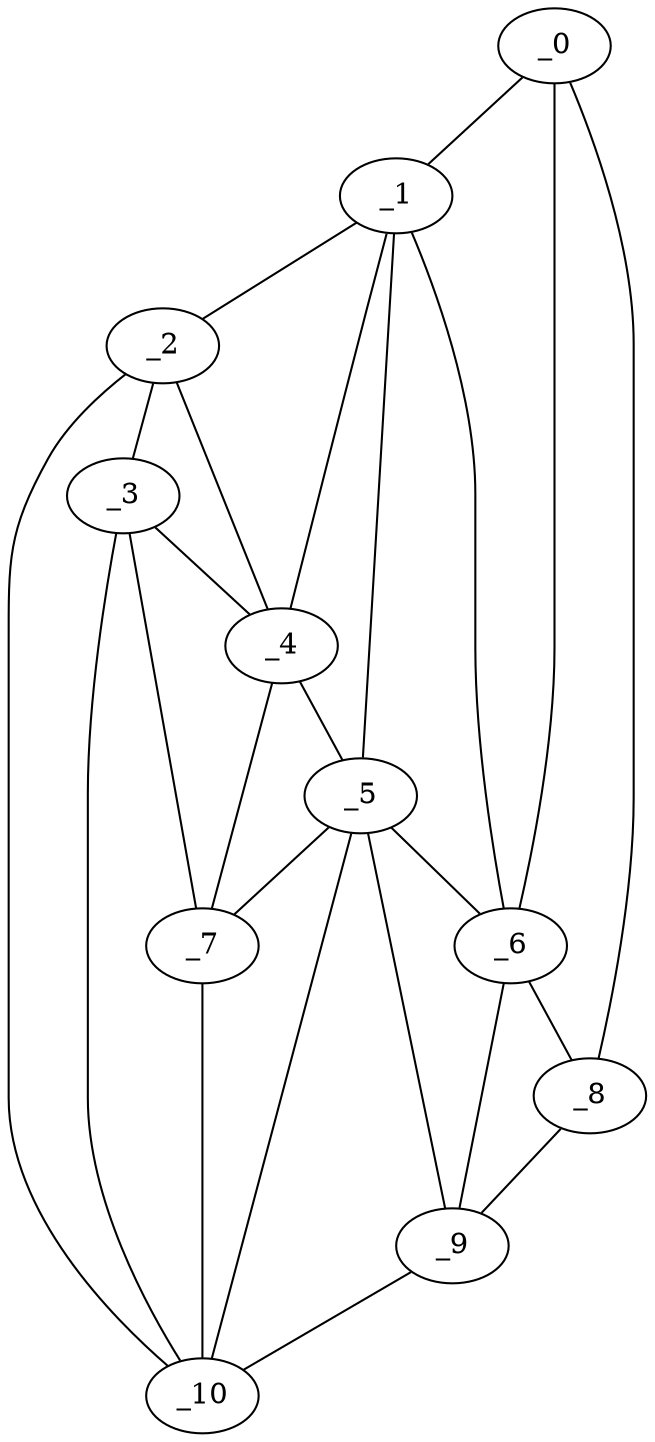 graph "obj86__180.gxl" {
	_0	 [x=30,
		y=11];
	_1	 [x=30,
		y=16];
	_0 -- _1	 [valence=1];
	_6	 [x=95,
		y=22];
	_0 -- _6	 [valence=1];
	_8	 [x=101,
		y=11];
	_0 -- _8	 [valence=1];
	_2	 [x=69,
		y=69];
	_1 -- _2	 [valence=1];
	_4	 [x=86,
		y=49];
	_1 -- _4	 [valence=2];
	_5	 [x=92,
		y=40];
	_1 -- _5	 [valence=2];
	_1 -- _6	 [valence=2];
	_3	 [x=83,
		y=63];
	_2 -- _3	 [valence=2];
	_2 -- _4	 [valence=2];
	_10	 [x=101,
		y=65];
	_2 -- _10	 [valence=1];
	_3 -- _4	 [valence=2];
	_7	 [x=95,
		y=56];
	_3 -- _7	 [valence=2];
	_3 -- _10	 [valence=2];
	_4 -- _5	 [valence=1];
	_4 -- _7	 [valence=2];
	_5 -- _6	 [valence=2];
	_5 -- _7	 [valence=2];
	_9	 [x=101,
		y=17];
	_5 -- _9	 [valence=2];
	_5 -- _10	 [valence=1];
	_6 -- _8	 [valence=2];
	_6 -- _9	 [valence=2];
	_7 -- _10	 [valence=2];
	_8 -- _9	 [valence=1];
	_9 -- _10	 [valence=1];
}
